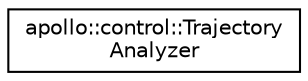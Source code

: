 digraph "Graphical Class Hierarchy"
{
  edge [fontname="Helvetica",fontsize="10",labelfontname="Helvetica",labelfontsize="10"];
  node [fontname="Helvetica",fontsize="10",shape=record];
  rankdir="LR";
  Node1 [label="apollo::control::Trajectory\lAnalyzer",height=0.2,width=0.4,color="black", fillcolor="white", style="filled",URL="$classapollo_1_1control_1_1TrajectoryAnalyzer.html",tooltip="process point query and conversion related to trajectory "];
}
